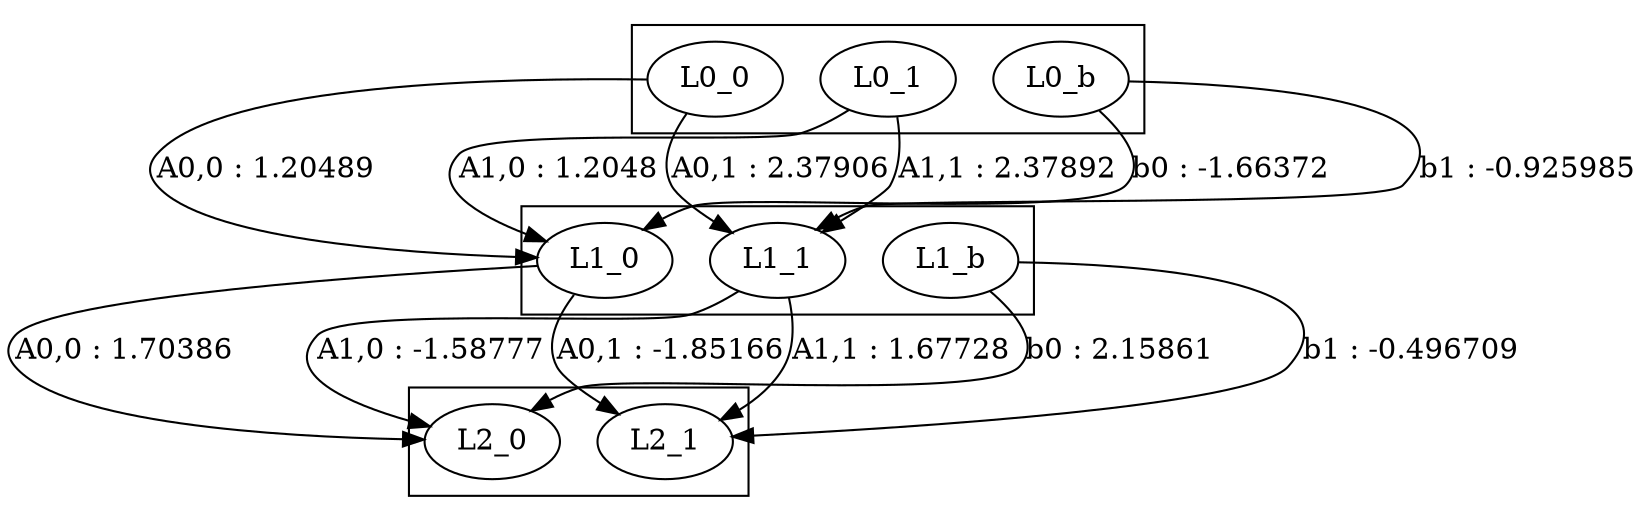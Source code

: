 digraph G {
	subgraph cluster_0 {
		L0_0;
		L0_1;
		L0_b;
	}
	subgraph cluster_1 {
		L1_0;
		L1_1;
		L1_b;
	}
	subgraph cluster_2 {
		L2_0;
		L2_1;
	}
	L0_0->L1_0 [label = "A0,0 : 1.20489" ];
	L0_1->L1_0 [label = "A1,0 : 1.2048" ];
	L0_b->L1_0 [label = "b0 : -1.66372" ];
	L0_0->L1_1 [label = "A0,1 : 2.37906" ];
	L0_1->L1_1 [label = "A1,1 : 2.37892" ];
	L0_b->L1_1 [label = "b1 : -0.925985" ];
	L1_0->L2_0 [label = "A0,0 : 1.70386" ];
	L1_1->L2_0 [label = "A1,0 : -1.58777" ];
	L1_b->L2_0 [label = "b0 : 2.15861" ];
	L1_0->L2_1 [label = "A0,1 : -1.85166" ];
	L1_1->L2_1 [label = "A1,1 : 1.67728" ];
	L1_b->L2_1 [label = "b1 : -0.496709" ];
}
